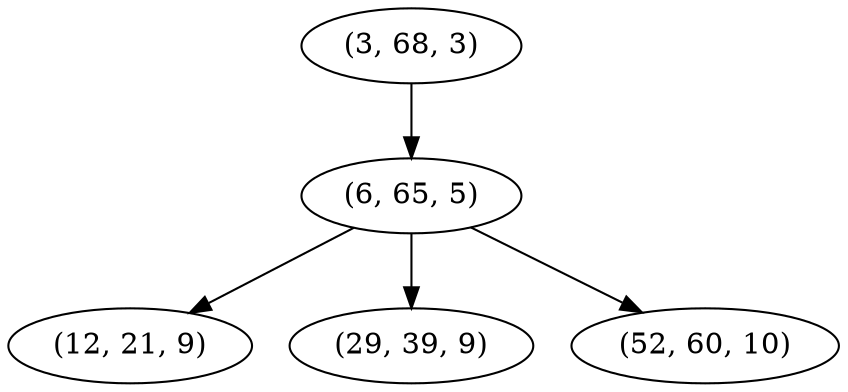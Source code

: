digraph tree {
    "(3, 68, 3)";
    "(6, 65, 5)";
    "(12, 21, 9)";
    "(29, 39, 9)";
    "(52, 60, 10)";
    "(3, 68, 3)" -> "(6, 65, 5)";
    "(6, 65, 5)" -> "(12, 21, 9)";
    "(6, 65, 5)" -> "(29, 39, 9)";
    "(6, 65, 5)" -> "(52, 60, 10)";
}
